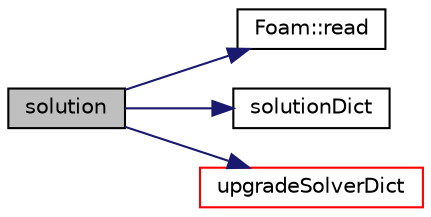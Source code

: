 digraph "solution"
{
  bgcolor="transparent";
  edge [fontname="Helvetica",fontsize="10",labelfontname="Helvetica",labelfontsize="10"];
  node [fontname="Helvetica",fontsize="10",shape=record];
  rankdir="LR";
  Node1 [label="solution",height=0.2,width=0.4,color="black", fillcolor="grey75", style="filled", fontcolor="black"];
  Node1 -> Node2 [color="midnightblue",fontsize="10",style="solid",fontname="Helvetica"];
  Node2 [label="Foam::read",height=0.2,width=0.4,color="black",URL="$a10974.html#a18efc6d016047ec7c6d5150d913d8c34"];
  Node1 -> Node3 [color="midnightblue",fontsize="10",style="solid",fontname="Helvetica"];
  Node3 [label="solutionDict",height=0.2,width=0.4,color="black",URL="$a03308.html#a312cba87878b308cfc466e24467e845c"];
  Node1 -> Node4 [color="midnightblue",fontsize="10",style="solid",fontname="Helvetica"];
  Node4 [label="upgradeSolverDict",height=0.2,width=0.4,color="red",URL="$a02445.html#aafb35d9c55b4a97e839ab61b4a0c7d52",tooltip="Update from older solver controls syntax. "];
}
